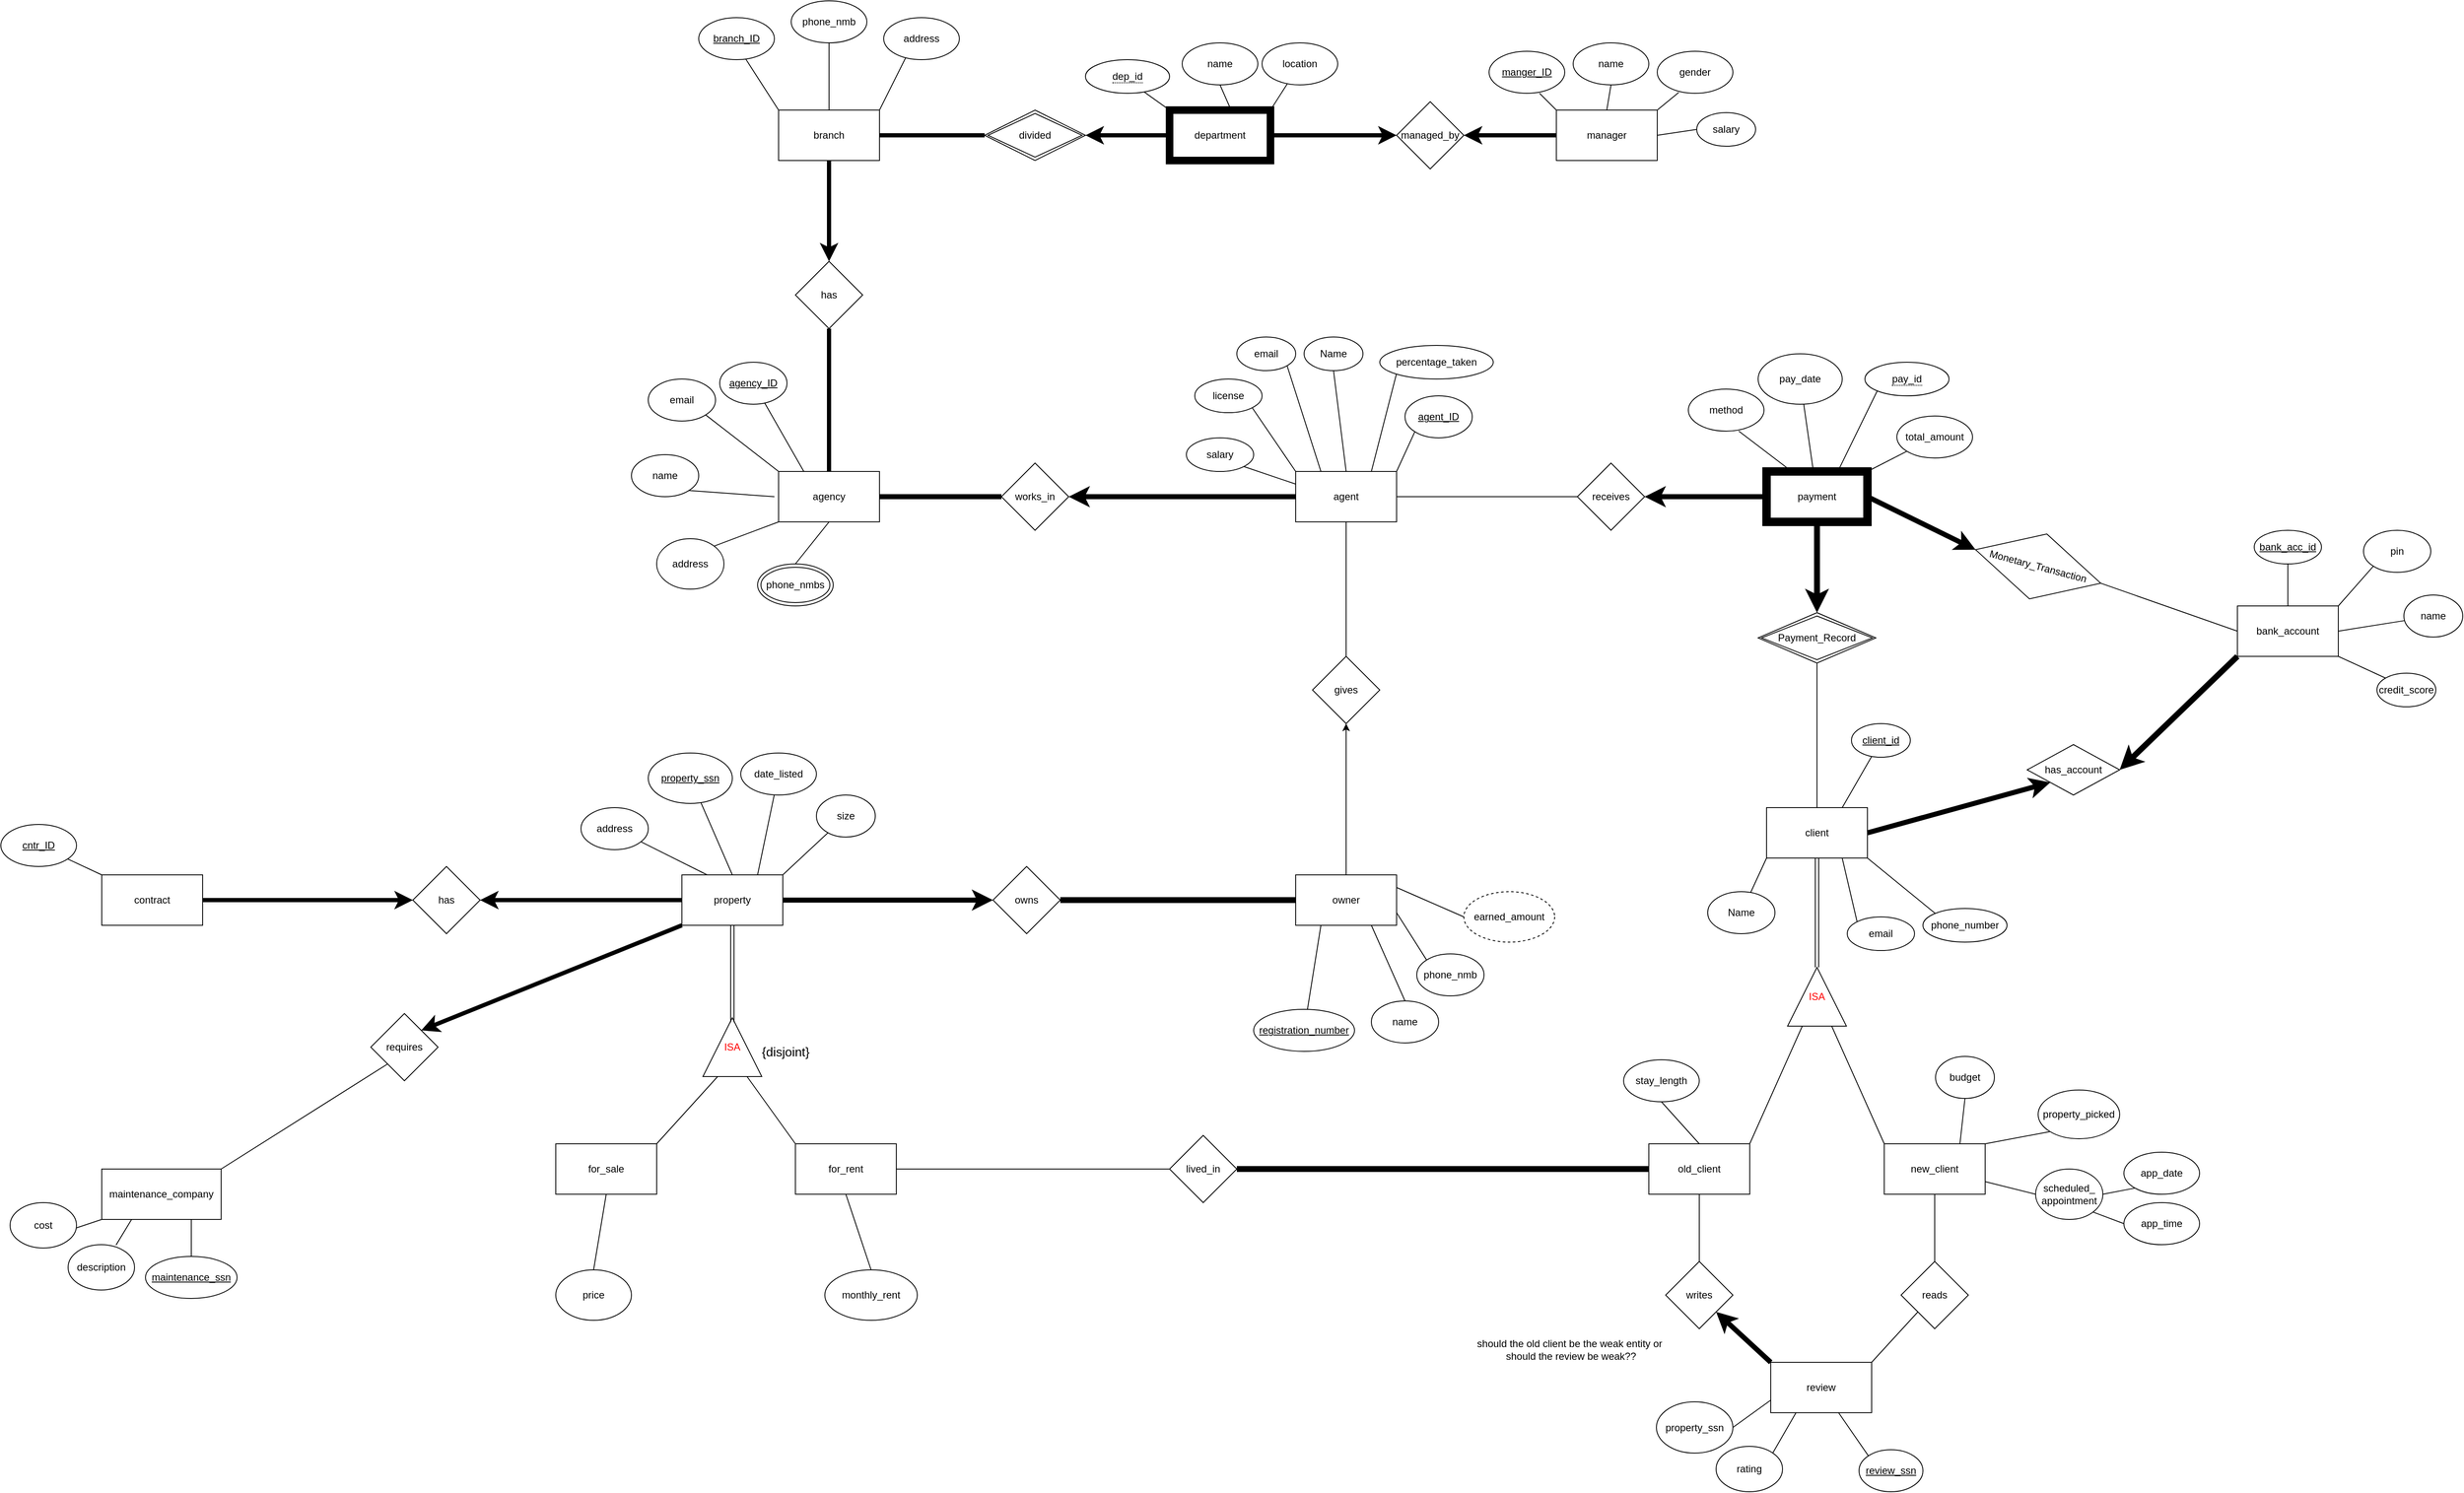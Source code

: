 <mxfile version="21.6.8" type="device">
  <diagram name="Page-1" id="Jd4SDQ5i5Yolw_LNj9nM">
    <mxGraphModel dx="2876" dy="614" grid="0" gridSize="10" guides="1" tooltips="1" connect="1" arrows="1" fold="1" page="0" pageScale="1" pageWidth="1100" pageHeight="1700" math="0" shadow="0">
      <root>
        <mxCell id="0" />
        <mxCell id="1" parent="0" />
        <mxCell id="WzEfYEzArjelbR6HCkgn-1" value="review" style="rounded=0;whiteSpace=wrap;html=1;" parent="1" vertex="1">
          <mxGeometry x="545" y="1880" width="120" height="60" as="geometry" />
        </mxCell>
        <mxCell id="WzEfYEzArjelbR6HCkgn-2" value="rating" style="ellipse;whiteSpace=wrap;html=1;" parent="1" vertex="1">
          <mxGeometry x="480" y="1980" width="79" height="54" as="geometry" />
        </mxCell>
        <mxCell id="WzEfYEzArjelbR6HCkgn-3" value="&lt;u&gt;review_ssn&lt;/u&gt;" style="ellipse;whiteSpace=wrap;html=1;" parent="1" vertex="1">
          <mxGeometry x="650" y="1984" width="76" height="50" as="geometry" />
        </mxCell>
        <mxCell id="WzEfYEzArjelbR6HCkgn-6" value="" style="endArrow=none;html=1;rounded=0;entryX=0;entryY=0;entryDx=0;entryDy=0;" parent="1" source="WzEfYEzArjelbR6HCkgn-1" target="WzEfYEzArjelbR6HCkgn-3" edge="1">
          <mxGeometry width="50" height="50" relative="1" as="geometry">
            <mxPoint x="665" y="1960" as="sourcePoint" />
            <mxPoint x="735.711" y="1910" as="targetPoint" />
          </mxGeometry>
        </mxCell>
        <mxCell id="WzEfYEzArjelbR6HCkgn-7" value="" style="endArrow=none;html=1;rounded=0;entryX=1;entryY=0;entryDx=0;entryDy=0;exitX=0.25;exitY=1;exitDx=0;exitDy=0;" parent="1" source="WzEfYEzArjelbR6HCkgn-1" target="WzEfYEzArjelbR6HCkgn-2" edge="1">
          <mxGeometry width="50" height="50" relative="1" as="geometry">
            <mxPoint x="595" y="1960" as="sourcePoint" />
            <mxPoint x="675" y="1790" as="targetPoint" />
          </mxGeometry>
        </mxCell>
        <mxCell id="WzEfYEzArjelbR6HCkgn-8" value="client" style="rounded=0;whiteSpace=wrap;html=1;" parent="1" vertex="1">
          <mxGeometry x="540" y="1220" width="120" height="60" as="geometry" />
        </mxCell>
        <mxCell id="WzEfYEzArjelbR6HCkgn-10" value="Name" style="ellipse;whiteSpace=wrap;html=1;" parent="1" vertex="1">
          <mxGeometry x="470" y="1320" width="80" height="50" as="geometry" />
        </mxCell>
        <mxCell id="WzEfYEzArjelbR6HCkgn-11" value="&lt;u&gt;client_id&lt;/u&gt;" style="ellipse;whiteSpace=wrap;html=1;" parent="1" vertex="1">
          <mxGeometry x="641" y="1120" width="70" height="40" as="geometry" />
        </mxCell>
        <mxCell id="WzEfYEzArjelbR6HCkgn-12" value="email" style="ellipse;whiteSpace=wrap;html=1;" parent="1" vertex="1">
          <mxGeometry x="636" y="1350" width="80" height="40" as="geometry" />
        </mxCell>
        <mxCell id="WzEfYEzArjelbR6HCkgn-13" value="phone_number" style="ellipse;whiteSpace=wrap;html=1;" parent="1" vertex="1">
          <mxGeometry x="726" y="1340" width="100" height="40" as="geometry" />
        </mxCell>
        <mxCell id="WzEfYEzArjelbR6HCkgn-14" value="" style="endArrow=none;html=1;rounded=0;entryX=0.75;entryY=0;entryDx=0;entryDy=0;" parent="1" source="WzEfYEzArjelbR6HCkgn-11" target="WzEfYEzArjelbR6HCkgn-8" edge="1">
          <mxGeometry width="50" height="50" relative="1" as="geometry">
            <mxPoint x="485" y="1309.289" as="sourcePoint" />
            <mxPoint x="485" y="1259.289" as="targetPoint" />
          </mxGeometry>
        </mxCell>
        <mxCell id="WzEfYEzArjelbR6HCkgn-16" value="" style="endArrow=none;html=1;rounded=0;entryX=0;entryY=1;entryDx=0;entryDy=0;" parent="1" source="WzEfYEzArjelbR6HCkgn-10" target="WzEfYEzArjelbR6HCkgn-8" edge="1">
          <mxGeometry width="50" height="50" relative="1" as="geometry">
            <mxPoint x="670" y="1319.289" as="sourcePoint" />
            <mxPoint x="670" y="1269.289" as="targetPoint" />
          </mxGeometry>
        </mxCell>
        <mxCell id="WzEfYEzArjelbR6HCkgn-18" value="" style="endArrow=none;html=1;rounded=0;entryX=0;entryY=0;entryDx=0;entryDy=0;exitX=0.75;exitY=1;exitDx=0;exitDy=0;" parent="1" source="WzEfYEzArjelbR6HCkgn-8" target="WzEfYEzArjelbR6HCkgn-12" edge="1">
          <mxGeometry width="50" height="50" relative="1" as="geometry">
            <mxPoint x="549.72" y="1270" as="sourcePoint" />
            <mxPoint x="388.004" y="1325.858" as="targetPoint" />
          </mxGeometry>
        </mxCell>
        <mxCell id="WzEfYEzArjelbR6HCkgn-19" value="reads" style="rhombus;whiteSpace=wrap;html=1;" parent="1" vertex="1">
          <mxGeometry x="700" y="1760" width="80" height="80" as="geometry" />
        </mxCell>
        <mxCell id="WzEfYEzArjelbR6HCkgn-20" value="" style="endArrow=none;html=1;rounded=0;exitX=0.5;exitY=1;exitDx=0;exitDy=0;entryX=0.5;entryY=0;entryDx=0;entryDy=0;" parent="1" source="uMk0zpLiCvmzPtytg0uk-31" target="WzEfYEzArjelbR6HCkgn-19" edge="1">
          <mxGeometry width="50" height="50" relative="1" as="geometry">
            <mxPoint x="790" y="1400" as="sourcePoint" />
            <mxPoint x="840" y="1350" as="targetPoint" />
          </mxGeometry>
        </mxCell>
        <mxCell id="WzEfYEzArjelbR6HCkgn-21" value="" style="endArrow=none;html=1;rounded=0;exitX=0;exitY=1;exitDx=0;exitDy=0;entryX=1;entryY=0;entryDx=0;entryDy=0;" parent="1" source="WzEfYEzArjelbR6HCkgn-19" target="WzEfYEzArjelbR6HCkgn-1" edge="1">
          <mxGeometry width="50" height="50" relative="1" as="geometry">
            <mxPoint x="960" y="1460" as="sourcePoint" />
            <mxPoint x="1010" y="1410" as="targetPoint" />
          </mxGeometry>
        </mxCell>
        <mxCell id="5H4HS5LD0lbwBLmFCaiy-6" style="edgeStyle=orthogonalEdgeStyle;rounded=0;orthogonalLoop=1;jettySize=auto;html=1;entryX=0.5;entryY=0;entryDx=0;entryDy=0;strokeWidth=7;" parent="1" source="WzEfYEzArjelbR6HCkgn-23" target="5H4HS5LD0lbwBLmFCaiy-3" edge="1">
          <mxGeometry relative="1" as="geometry" />
        </mxCell>
        <mxCell id="WzEfYEzArjelbR6HCkgn-23" value="payment" style="rounded=0;whiteSpace=wrap;html=1;strokeWidth=10;" parent="1" vertex="1">
          <mxGeometry x="540" y="820" width="120" height="60" as="geometry" />
        </mxCell>
        <mxCell id="WzEfYEzArjelbR6HCkgn-25" value="total_amount" style="ellipse;whiteSpace=wrap;html=1;" parent="1" vertex="1">
          <mxGeometry x="695" y="754" width="90" height="50" as="geometry" />
        </mxCell>
        <mxCell id="WzEfYEzArjelbR6HCkgn-26" value="pay_date" style="ellipse;whiteSpace=wrap;html=1;" parent="1" vertex="1">
          <mxGeometry x="530" y="680" width="100" height="60" as="geometry" />
        </mxCell>
        <mxCell id="WzEfYEzArjelbR6HCkgn-27" value="method" style="ellipse;whiteSpace=wrap;html=1;" parent="1" vertex="1">
          <mxGeometry x="447" y="722" width="90" height="50" as="geometry" />
        </mxCell>
        <mxCell id="WzEfYEzArjelbR6HCkgn-28" value="" style="endArrow=none;html=1;rounded=0;entryX=0.667;entryY=1;entryDx=0;entryDy=0;entryPerimeter=0;exitX=0.25;exitY=0;exitDx=0;exitDy=0;" parent="1" source="WzEfYEzArjelbR6HCkgn-23" target="WzEfYEzArjelbR6HCkgn-27" edge="1">
          <mxGeometry width="50" height="50" relative="1" as="geometry">
            <mxPoint x="520" y="840" as="sourcePoint" />
            <mxPoint x="570" y="790" as="targetPoint" />
          </mxGeometry>
        </mxCell>
        <mxCell id="WzEfYEzArjelbR6HCkgn-29" value="" style="endArrow=none;html=1;rounded=0;" parent="1" source="WzEfYEzArjelbR6HCkgn-26" target="WzEfYEzArjelbR6HCkgn-23" edge="1">
          <mxGeometry width="50" height="50" relative="1" as="geometry">
            <mxPoint x="650" y="790" as="sourcePoint" />
            <mxPoint x="650" y="810.711" as="targetPoint" />
          </mxGeometry>
        </mxCell>
        <mxCell id="WzEfYEzArjelbR6HCkgn-30" value="" style="endArrow=none;html=1;rounded=0;exitX=0.703;exitY=0.014;exitDx=0;exitDy=0;entryX=0;entryY=1;entryDx=0;entryDy=0;exitPerimeter=0;" parent="1" source="WzEfYEzArjelbR6HCkgn-23" target="5H4HS5LD0lbwBLmFCaiy-7" edge="1">
          <mxGeometry width="50" height="50" relative="1" as="geometry">
            <mxPoint x="730" y="830" as="sourcePoint" />
            <mxPoint x="740" y="785" as="targetPoint" />
          </mxGeometry>
        </mxCell>
        <mxCell id="WzEfYEzArjelbR6HCkgn-31" value="" style="endArrow=none;html=1;rounded=0;entryX=1;entryY=0;entryDx=0;entryDy=0;" parent="1" source="WzEfYEzArjelbR6HCkgn-25" target="WzEfYEzArjelbR6HCkgn-23" edge="1">
          <mxGeometry width="50" height="50" relative="1" as="geometry">
            <mxPoint x="649.289" y="915" as="sourcePoint" />
            <mxPoint x="649.289" y="865" as="targetPoint" />
          </mxGeometry>
        </mxCell>
        <mxCell id="WzEfYEzArjelbR6HCkgn-33" value="" style="endArrow=none;html=1;rounded=0;entryX=0.5;entryY=1;entryDx=0;entryDy=0;" parent="1" source="WzEfYEzArjelbR6HCkgn-8" target="5H4HS5LD0lbwBLmFCaiy-3" edge="1">
          <mxGeometry width="50" height="50" relative="1" as="geometry">
            <mxPoint x="560" y="1190" as="sourcePoint" />
            <mxPoint x="600" y="1050" as="targetPoint" />
          </mxGeometry>
        </mxCell>
        <mxCell id="WzEfYEzArjelbR6HCkgn-35" value="agent" style="rounded=0;whiteSpace=wrap;html=1;" parent="1" vertex="1">
          <mxGeometry x="-20" y="820" width="120" height="60" as="geometry" />
        </mxCell>
        <mxCell id="WzEfYEzArjelbR6HCkgn-38" value="receives" style="rhombus;whiteSpace=wrap;html=1;" parent="1" vertex="1">
          <mxGeometry x="315" y="810" width="80" height="80" as="geometry" />
        </mxCell>
        <mxCell id="WzEfYEzArjelbR6HCkgn-39" value="" style="endArrow=none;html=1;rounded=0;exitX=1;exitY=0.5;exitDx=0;exitDy=0;entryX=0;entryY=0.5;entryDx=0;entryDy=0;" parent="1" source="WzEfYEzArjelbR6HCkgn-35" target="WzEfYEzArjelbR6HCkgn-38" edge="1">
          <mxGeometry width="50" height="50" relative="1" as="geometry">
            <mxPoint x="170" y="860" as="sourcePoint" />
            <mxPoint x="220" y="810" as="targetPoint" />
          </mxGeometry>
        </mxCell>
        <mxCell id="WzEfYEzArjelbR6HCkgn-40" value="" style="endArrow=classic;html=1;rounded=0;exitX=0;exitY=0.5;exitDx=0;exitDy=0;entryX=1;entryY=0.5;entryDx=0;entryDy=0;strokeWidth=6;" parent="1" source="WzEfYEzArjelbR6HCkgn-23" target="WzEfYEzArjelbR6HCkgn-38" edge="1">
          <mxGeometry width="50" height="50" relative="1" as="geometry">
            <mxPoint x="510" y="850" as="sourcePoint" />
            <mxPoint x="560" y="800" as="targetPoint" />
          </mxGeometry>
        </mxCell>
        <mxCell id="WzEfYEzArjelbR6HCkgn-41" value="&lt;u&gt;agent_ID&lt;/u&gt;" style="ellipse;whiteSpace=wrap;html=1;" parent="1" vertex="1">
          <mxGeometry x="110" y="730" width="80" height="50" as="geometry" />
        </mxCell>
        <mxCell id="WzEfYEzArjelbR6HCkgn-42" value="" style="endArrow=none;html=1;rounded=0;exitX=1;exitY=0;exitDx=0;exitDy=0;entryX=0;entryY=1;entryDx=0;entryDy=0;" parent="1" source="WzEfYEzArjelbR6HCkgn-35" target="WzEfYEzArjelbR6HCkgn-41" edge="1">
          <mxGeometry width="50" height="50" relative="1" as="geometry">
            <mxPoint x="180" y="820" as="sourcePoint" />
            <mxPoint x="230" y="770" as="targetPoint" />
          </mxGeometry>
        </mxCell>
        <mxCell id="WzEfYEzArjelbR6HCkgn-43" value="percentage_taken" style="ellipse;whiteSpace=wrap;html=1;" parent="1" vertex="1">
          <mxGeometry x="80" y="670" width="135" height="40" as="geometry" />
        </mxCell>
        <mxCell id="WzEfYEzArjelbR6HCkgn-44" value="Name" style="ellipse;whiteSpace=wrap;html=1;" parent="1" vertex="1">
          <mxGeometry x="-10" y="660" width="70" height="40" as="geometry" />
        </mxCell>
        <mxCell id="WzEfYEzArjelbR6HCkgn-45" value="email" style="ellipse;whiteSpace=wrap;html=1;" parent="1" vertex="1">
          <mxGeometry x="-90" y="660" width="70" height="40" as="geometry" />
        </mxCell>
        <mxCell id="WzEfYEzArjelbR6HCkgn-46" value="license" style="ellipse;whiteSpace=wrap;html=1;" parent="1" vertex="1">
          <mxGeometry x="-140" y="710" width="80" height="40" as="geometry" />
        </mxCell>
        <mxCell id="WzEfYEzArjelbR6HCkgn-47" value="salary" style="ellipse;whiteSpace=wrap;html=1;" parent="1" vertex="1">
          <mxGeometry x="-150" y="780" width="80" height="40" as="geometry" />
        </mxCell>
        <mxCell id="WzEfYEzArjelbR6HCkgn-48" value="" style="endArrow=none;html=1;rounded=0;entryX=0;entryY=1;entryDx=0;entryDy=0;exitX=0.75;exitY=0;exitDx=0;exitDy=0;" parent="1" source="WzEfYEzArjelbR6HCkgn-35" target="WzEfYEzArjelbR6HCkgn-43" edge="1">
          <mxGeometry width="50" height="50" relative="1" as="geometry">
            <mxPoint x="10" y="770" as="sourcePoint" />
            <mxPoint x="60" y="720" as="targetPoint" />
          </mxGeometry>
        </mxCell>
        <mxCell id="WzEfYEzArjelbR6HCkgn-49" value="" style="endArrow=none;html=1;rounded=0;exitX=0.5;exitY=0;exitDx=0;exitDy=0;entryX=0.5;entryY=1;entryDx=0;entryDy=0;" parent="1" source="WzEfYEzArjelbR6HCkgn-35" target="WzEfYEzArjelbR6HCkgn-44" edge="1">
          <mxGeometry width="50" height="50" relative="1" as="geometry">
            <mxPoint x="-20" y="790" as="sourcePoint" />
            <mxPoint x="30" y="740" as="targetPoint" />
          </mxGeometry>
        </mxCell>
        <mxCell id="WzEfYEzArjelbR6HCkgn-50" value="" style="endArrow=none;html=1;rounded=0;exitX=1;exitY=1;exitDx=0;exitDy=0;entryX=0.25;entryY=0;entryDx=0;entryDy=0;" parent="1" source="WzEfYEzArjelbR6HCkgn-45" target="WzEfYEzArjelbR6HCkgn-35" edge="1">
          <mxGeometry width="50" height="50" relative="1" as="geometry">
            <mxPoint x="-50" y="790" as="sourcePoint" />
            <mxPoint y="740" as="targetPoint" />
          </mxGeometry>
        </mxCell>
        <mxCell id="WzEfYEzArjelbR6HCkgn-51" value="" style="endArrow=none;html=1;rounded=0;entryX=0;entryY=0;entryDx=0;entryDy=0;exitX=1;exitY=1;exitDx=0;exitDy=0;" parent="1" source="WzEfYEzArjelbR6HCkgn-46" target="WzEfYEzArjelbR6HCkgn-35" edge="1">
          <mxGeometry width="50" height="50" relative="1" as="geometry">
            <mxPoint x="-230" y="790" as="sourcePoint" />
            <mxPoint x="-180" y="740" as="targetPoint" />
          </mxGeometry>
        </mxCell>
        <mxCell id="WzEfYEzArjelbR6HCkgn-52" value="" style="endArrow=none;html=1;rounded=0;entryX=0;entryY=0.25;entryDx=0;entryDy=0;exitX=1;exitY=1;exitDx=0;exitDy=0;" parent="1" source="WzEfYEzArjelbR6HCkgn-47" target="WzEfYEzArjelbR6HCkgn-35" edge="1">
          <mxGeometry width="50" height="50" relative="1" as="geometry">
            <mxPoint x="-100" y="950" as="sourcePoint" />
            <mxPoint x="-50" y="900" as="targetPoint" />
          </mxGeometry>
        </mxCell>
        <mxCell id="WzEfYEzArjelbR6HCkgn-53" value="agency" style="rounded=0;whiteSpace=wrap;html=1;" parent="1" vertex="1">
          <mxGeometry x="-635" y="820" width="120" height="60" as="geometry" />
        </mxCell>
        <mxCell id="WzEfYEzArjelbR6HCkgn-54" value="email" style="ellipse;whiteSpace=wrap;html=1;" parent="1" vertex="1">
          <mxGeometry x="-790" y="710" width="80" height="50" as="geometry" />
        </mxCell>
        <mxCell id="WzEfYEzArjelbR6HCkgn-55" value="name" style="ellipse;whiteSpace=wrap;html=1;" parent="1" vertex="1">
          <mxGeometry x="-810" y="800" width="80" height="50" as="geometry" />
        </mxCell>
        <mxCell id="WzEfYEzArjelbR6HCkgn-56" value="address" style="ellipse;whiteSpace=wrap;html=1;" parent="1" vertex="1">
          <mxGeometry x="-780" y="900" width="80" height="60" as="geometry" />
        </mxCell>
        <mxCell id="WzEfYEzArjelbR6HCkgn-57" value="&lt;u&gt;agency_ID&lt;/u&gt;" style="ellipse;whiteSpace=wrap;html=1;" parent="1" vertex="1">
          <mxGeometry x="-705" y="690" width="80" height="50" as="geometry" />
        </mxCell>
        <mxCell id="WzEfYEzArjelbR6HCkgn-61" value="phone_nmbs" style="ellipse;shape=doubleEllipse;whiteSpace=wrap;html=1;" parent="1" vertex="1">
          <mxGeometry x="-660" y="930" width="90" height="50" as="geometry" />
        </mxCell>
        <mxCell id="WzEfYEzArjelbR6HCkgn-62" value="" style="endArrow=none;html=1;rounded=0;entryX=0.25;entryY=0;entryDx=0;entryDy=0;" parent="1" source="WzEfYEzArjelbR6HCkgn-57" target="WzEfYEzArjelbR6HCkgn-53" edge="1">
          <mxGeometry width="50" height="50" relative="1" as="geometry">
            <mxPoint x="-610" y="810" as="sourcePoint" />
            <mxPoint x="-610" y="830.711" as="targetPoint" />
          </mxGeometry>
        </mxCell>
        <mxCell id="WzEfYEzArjelbR6HCkgn-63" value="" style="endArrow=none;html=1;rounded=0;exitX=1;exitY=1;exitDx=0;exitDy=0;entryX=0;entryY=0;entryDx=0;entryDy=0;" parent="1" source="WzEfYEzArjelbR6HCkgn-54" target="WzEfYEzArjelbR6HCkgn-53" edge="1">
          <mxGeometry width="50" height="50" relative="1" as="geometry">
            <mxPoint x="-710" y="800" as="sourcePoint" />
            <mxPoint x="-660" y="750" as="targetPoint" />
          </mxGeometry>
        </mxCell>
        <mxCell id="WzEfYEzArjelbR6HCkgn-64" value="" style="endArrow=none;html=1;rounded=0;exitX=1;exitY=1;exitDx=0;exitDy=0;" parent="1" source="WzEfYEzArjelbR6HCkgn-55" edge="1">
          <mxGeometry width="50" height="50" relative="1" as="geometry">
            <mxPoint x="-700" y="870" as="sourcePoint" />
            <mxPoint x="-640" y="850" as="targetPoint" />
          </mxGeometry>
        </mxCell>
        <mxCell id="WzEfYEzArjelbR6HCkgn-65" value="" style="endArrow=none;html=1;rounded=0;exitX=1;exitY=0;exitDx=0;exitDy=0;entryX=0;entryY=1;entryDx=0;entryDy=0;" parent="1" source="WzEfYEzArjelbR6HCkgn-56" target="WzEfYEzArjelbR6HCkgn-53" edge="1">
          <mxGeometry width="50" height="50" relative="1" as="geometry">
            <mxPoint x="-700" y="920" as="sourcePoint" />
            <mxPoint x="-650" y="870" as="targetPoint" />
          </mxGeometry>
        </mxCell>
        <mxCell id="WzEfYEzArjelbR6HCkgn-66" value="" style="endArrow=none;html=1;rounded=0;exitX=0.5;exitY=0;exitDx=0;exitDy=0;entryX=0.5;entryY=1;entryDx=0;entryDy=0;" parent="1" source="WzEfYEzArjelbR6HCkgn-61" target="WzEfYEzArjelbR6HCkgn-53" edge="1">
          <mxGeometry width="50" height="50" relative="1" as="geometry">
            <mxPoint x="-540" y="970" as="sourcePoint" />
            <mxPoint x="-490" y="920" as="targetPoint" />
          </mxGeometry>
        </mxCell>
        <mxCell id="WzEfYEzArjelbR6HCkgn-67" value="works_in" style="rhombus;whiteSpace=wrap;html=1;" parent="1" vertex="1">
          <mxGeometry x="-370" y="810" width="80" height="80" as="geometry" />
        </mxCell>
        <mxCell id="WzEfYEzArjelbR6HCkgn-68" value="" style="endArrow=none;html=1;rounded=0;strokeWidth=6;exitX=1;exitY=0.5;exitDx=0;exitDy=0;entryX=0;entryY=0.5;entryDx=0;entryDy=0;" parent="1" source="WzEfYEzArjelbR6HCkgn-53" target="WzEfYEzArjelbR6HCkgn-67" edge="1">
          <mxGeometry width="50" height="50" relative="1" as="geometry">
            <mxPoint x="-400" y="1010" as="sourcePoint" />
            <mxPoint x="-350" y="960" as="targetPoint" />
          </mxGeometry>
        </mxCell>
        <mxCell id="WzEfYEzArjelbR6HCkgn-69" value="" style="endArrow=classic;html=1;rounded=0;exitX=0;exitY=0.5;exitDx=0;exitDy=0;entryX=1;entryY=0.5;entryDx=0;entryDy=0;strokeWidth=6;" parent="1" source="WzEfYEzArjelbR6HCkgn-35" target="WzEfYEzArjelbR6HCkgn-67" edge="1">
          <mxGeometry width="50" height="50" relative="1" as="geometry">
            <mxPoint x="-190" y="940" as="sourcePoint" />
            <mxPoint x="-140" y="890" as="targetPoint" />
          </mxGeometry>
        </mxCell>
        <mxCell id="WzEfYEzArjelbR6HCkgn-80" style="edgeStyle=orthogonalEdgeStyle;rounded=0;orthogonalLoop=1;jettySize=auto;html=1;entryX=0.5;entryY=1;entryDx=0;entryDy=0;" parent="1" source="WzEfYEzArjelbR6HCkgn-70" target="WzEfYEzArjelbR6HCkgn-77" edge="1">
          <mxGeometry relative="1" as="geometry" />
        </mxCell>
        <mxCell id="WzEfYEzArjelbR6HCkgn-70" value="owner" style="rounded=0;whiteSpace=wrap;html=1;" parent="1" vertex="1">
          <mxGeometry x="-20" y="1300" width="120" height="60" as="geometry" />
        </mxCell>
        <mxCell id="WzEfYEzArjelbR6HCkgn-71" value="name" style="ellipse;whiteSpace=wrap;html=1;" parent="1" vertex="1">
          <mxGeometry x="70" y="1450" width="80" height="50" as="geometry" />
        </mxCell>
        <mxCell id="WzEfYEzArjelbR6HCkgn-72" value="&lt;u&gt;registration_number&lt;/u&gt;" style="ellipse;whiteSpace=wrap;html=1;align=center;" parent="1" vertex="1">
          <mxGeometry x="-70" y="1460" width="120" height="50" as="geometry" />
        </mxCell>
        <mxCell id="WzEfYEzArjelbR6HCkgn-73" value="phone_nmb" style="ellipse;whiteSpace=wrap;html=1;" parent="1" vertex="1">
          <mxGeometry x="124" y="1394" width="80" height="50" as="geometry" />
        </mxCell>
        <mxCell id="WzEfYEzArjelbR6HCkgn-74" value="" style="endArrow=none;html=1;rounded=0;entryX=0.25;entryY=1;entryDx=0;entryDy=0;" parent="1" source="WzEfYEzArjelbR6HCkgn-72" target="WzEfYEzArjelbR6HCkgn-70" edge="1">
          <mxGeometry width="50" height="50" relative="1" as="geometry">
            <mxPoint x="-10" y="1439.289" as="sourcePoint" />
            <mxPoint x="-10" y="1389.289" as="targetPoint" />
          </mxGeometry>
        </mxCell>
        <mxCell id="WzEfYEzArjelbR6HCkgn-75" value="" style="endArrow=none;html=1;rounded=0;entryX=0.75;entryY=1;entryDx=0;entryDy=0;exitX=0.5;exitY=0;exitDx=0;exitDy=0;" parent="1" source="WzEfYEzArjelbR6HCkgn-71" target="WzEfYEzArjelbR6HCkgn-70" edge="1">
          <mxGeometry width="50" height="50" relative="1" as="geometry">
            <mxPoint x="20" y="1470" as="sourcePoint" />
            <mxPoint x="70" y="1420" as="targetPoint" />
          </mxGeometry>
        </mxCell>
        <mxCell id="WzEfYEzArjelbR6HCkgn-76" value="" style="endArrow=none;html=1;rounded=0;exitX=1;exitY=0.75;exitDx=0;exitDy=0;entryX=0;entryY=0;entryDx=0;entryDy=0;" parent="1" source="WzEfYEzArjelbR6HCkgn-70" target="WzEfYEzArjelbR6HCkgn-73" edge="1">
          <mxGeometry width="50" height="50" relative="1" as="geometry">
            <mxPoint x="160" y="1350" as="sourcePoint" />
            <mxPoint x="210" y="1300" as="targetPoint" />
          </mxGeometry>
        </mxCell>
        <mxCell id="WzEfYEzArjelbR6HCkgn-77" value="gives" style="rhombus;whiteSpace=wrap;html=1;" parent="1" vertex="1">
          <mxGeometry y="1040" width="80" height="80" as="geometry" />
        </mxCell>
        <mxCell id="WzEfYEzArjelbR6HCkgn-82" value="earned_amount" style="ellipse;whiteSpace=wrap;html=1;dashed=1;" parent="1" vertex="1">
          <mxGeometry x="180" y="1320" width="108" height="60" as="geometry" />
        </mxCell>
        <mxCell id="WzEfYEzArjelbR6HCkgn-86" value="property" style="rounded=0;whiteSpace=wrap;html=1;" parent="1" vertex="1">
          <mxGeometry x="-750" y="1300" width="120" height="60" as="geometry" />
        </mxCell>
        <mxCell id="WzEfYEzArjelbR6HCkgn-88" value="&lt;font color=&quot;#ff0000&quot;&gt;ISA&lt;/font&gt;" style="triangle;whiteSpace=wrap;html=1;direction=north;" parent="1" vertex="1">
          <mxGeometry x="-725" y="1470" width="70" height="70" as="geometry" />
        </mxCell>
        <mxCell id="WzEfYEzArjelbR6HCkgn-91" value="" style="shape=link;html=1;rounded=0;exitX=0.5;exitY=1;exitDx=0;exitDy=0;entryX=0.923;entryY=0.5;entryDx=0;entryDy=0;entryPerimeter=0;" parent="1" source="WzEfYEzArjelbR6HCkgn-86" target="WzEfYEzArjelbR6HCkgn-88" edge="1">
          <mxGeometry width="100" relative="1" as="geometry">
            <mxPoint x="-730" y="1410" as="sourcePoint" />
            <mxPoint x="-697" y="1451" as="targetPoint" />
          </mxGeometry>
        </mxCell>
        <mxCell id="WzEfYEzArjelbR6HCkgn-92" value="for_rent" style="rounded=0;whiteSpace=wrap;html=1;direction=east;" parent="1" vertex="1">
          <mxGeometry x="-615" y="1620" width="120" height="60" as="geometry" />
        </mxCell>
        <mxCell id="WzEfYEzArjelbR6HCkgn-93" value="for_sale" style="rounded=0;whiteSpace=wrap;html=1;" parent="1" vertex="1">
          <mxGeometry x="-900" y="1620" width="120" height="60" as="geometry" />
        </mxCell>
        <mxCell id="WzEfYEzArjelbR6HCkgn-96" value="monthly_rent" style="ellipse;whiteSpace=wrap;html=1;direction=east;" parent="1" vertex="1">
          <mxGeometry x="-580" y="1770" width="110" height="60" as="geometry" />
        </mxCell>
        <mxCell id="WzEfYEzArjelbR6HCkgn-97" value="price" style="ellipse;whiteSpace=wrap;html=1;" parent="1" vertex="1">
          <mxGeometry x="-900" y="1770" width="90" height="60" as="geometry" />
        </mxCell>
        <mxCell id="WzEfYEzArjelbR6HCkgn-98" value="" style="endArrow=none;html=1;rounded=0;entryX=0.5;entryY=1;entryDx=0;entryDy=0;exitX=0.5;exitY=0;exitDx=0;exitDy=0;" parent="1" source="WzEfYEzArjelbR6HCkgn-96" target="WzEfYEzArjelbR6HCkgn-92" edge="1">
          <mxGeometry width="50" height="50" relative="1" as="geometry">
            <mxPoint x="-566" y="1730" as="sourcePoint" />
            <mxPoint x="-516" y="1680" as="targetPoint" />
          </mxGeometry>
        </mxCell>
        <mxCell id="WzEfYEzArjelbR6HCkgn-99" value="" style="endArrow=none;html=1;rounded=0;entryX=0.5;entryY=1;entryDx=0;entryDy=0;exitX=0.5;exitY=0;exitDx=0;exitDy=0;" parent="1" source="WzEfYEzArjelbR6HCkgn-97" target="WzEfYEzArjelbR6HCkgn-93" edge="1">
          <mxGeometry width="50" height="50" relative="1" as="geometry">
            <mxPoint x="-923.75" y="1770" as="sourcePoint" />
            <mxPoint x="-873.75" y="1720" as="targetPoint" />
          </mxGeometry>
        </mxCell>
        <mxCell id="WzEfYEzArjelbR6HCkgn-100" value="owns" style="rhombus;whiteSpace=wrap;html=1;" parent="1" vertex="1">
          <mxGeometry x="-380" y="1290" width="80" height="80" as="geometry" />
        </mxCell>
        <mxCell id="WzEfYEzArjelbR6HCkgn-101" value="" style="endArrow=classic;html=1;rounded=0;exitX=1;exitY=0.5;exitDx=0;exitDy=0;entryX=0;entryY=0.5;entryDx=0;entryDy=0;strokeWidth=6;" parent="1" source="WzEfYEzArjelbR6HCkgn-86" target="WzEfYEzArjelbR6HCkgn-100" edge="1">
          <mxGeometry width="50" height="50" relative="1" as="geometry">
            <mxPoint x="-590" y="1350" as="sourcePoint" />
            <mxPoint x="-390" y="1340" as="targetPoint" />
          </mxGeometry>
        </mxCell>
        <mxCell id="WzEfYEzArjelbR6HCkgn-102" value="" style="endArrow=none;html=1;rounded=0;exitX=1;exitY=0.5;exitDx=0;exitDy=0;entryX=0;entryY=0.5;entryDx=0;entryDy=0;strokeWidth=7;" parent="1" source="WzEfYEzArjelbR6HCkgn-100" target="WzEfYEzArjelbR6HCkgn-70" edge="1">
          <mxGeometry width="50" height="50" relative="1" as="geometry">
            <mxPoint x="-200" y="1360" as="sourcePoint" />
            <mxPoint x="-150" y="1310" as="targetPoint" />
          </mxGeometry>
        </mxCell>
        <mxCell id="WzEfYEzArjelbR6HCkgn-103" value="contract" style="rounded=0;whiteSpace=wrap;html=1;" parent="1" vertex="1">
          <mxGeometry x="-1440" y="1300" width="120" height="60" as="geometry" />
        </mxCell>
        <mxCell id="WzEfYEzArjelbR6HCkgn-104" value="&lt;u&gt;cntr_ID&lt;/u&gt;" style="ellipse;whiteSpace=wrap;html=1;" parent="1" vertex="1">
          <mxGeometry x="-1560" y="1240" width="90" height="50" as="geometry" />
        </mxCell>
        <mxCell id="WzEfYEzArjelbR6HCkgn-110" value="" style="endArrow=none;html=1;rounded=0;entryX=0;entryY=0;entryDx=0;entryDy=0;" parent="1" source="WzEfYEzArjelbR6HCkgn-104" target="WzEfYEzArjelbR6HCkgn-103" edge="1">
          <mxGeometry width="50" height="50" relative="1" as="geometry">
            <mxPoint x="-1495" y="1300" as="sourcePoint" />
            <mxPoint x="-1495" y="1320.711" as="targetPoint" />
          </mxGeometry>
        </mxCell>
        <mxCell id="WzEfYEzArjelbR6HCkgn-116" style="edgeStyle=orthogonalEdgeStyle;rounded=0;orthogonalLoop=1;jettySize=auto;html=1;strokeWidth=5;" parent="1" source="WzEfYEzArjelbR6HCkgn-86" target="WzEfYEzArjelbR6HCkgn-113" edge="1">
          <mxGeometry relative="1" as="geometry" />
        </mxCell>
        <mxCell id="uMk0zpLiCvmzPtytg0uk-53" style="edgeStyle=orthogonalEdgeStyle;rounded=0;orthogonalLoop=1;jettySize=auto;html=1;exitX=1;exitY=0.5;exitDx=0;exitDy=0;strokeWidth=5;" parent="1" source="WzEfYEzArjelbR6HCkgn-103" target="WzEfYEzArjelbR6HCkgn-113" edge="1">
          <mxGeometry relative="1" as="geometry" />
        </mxCell>
        <mxCell id="WzEfYEzArjelbR6HCkgn-113" value="has" style="rhombus;whiteSpace=wrap;html=1;" parent="1" vertex="1">
          <mxGeometry x="-1070" y="1290" width="80" height="80" as="geometry" />
        </mxCell>
        <mxCell id="WzEfYEzArjelbR6HCkgn-117" value="size" style="ellipse;whiteSpace=wrap;html=1;" parent="1" vertex="1">
          <mxGeometry x="-590" y="1205" width="70" height="50" as="geometry" />
        </mxCell>
        <mxCell id="WzEfYEzArjelbR6HCkgn-118" value="date_listed" style="ellipse;whiteSpace=wrap;html=1;" parent="1" vertex="1">
          <mxGeometry x="-680" y="1155" width="90" height="50" as="geometry" />
        </mxCell>
        <mxCell id="WzEfYEzArjelbR6HCkgn-119" value="&lt;u&gt;property_ssn&lt;/u&gt;" style="ellipse;whiteSpace=wrap;html=1;" parent="1" vertex="1">
          <mxGeometry x="-790" y="1155" width="100" height="60" as="geometry" />
        </mxCell>
        <mxCell id="WzEfYEzArjelbR6HCkgn-120" value="address" style="ellipse;whiteSpace=wrap;html=1;" parent="1" vertex="1">
          <mxGeometry x="-870" y="1220" width="80" height="50" as="geometry" />
        </mxCell>
        <mxCell id="WzEfYEzArjelbR6HCkgn-121" value="" style="endArrow=none;html=1;rounded=0;entryX=0.5;entryY=0;entryDx=0;entryDy=0;" parent="1" source="WzEfYEzArjelbR6HCkgn-119" target="WzEfYEzArjelbR6HCkgn-86" edge="1">
          <mxGeometry width="50" height="50" relative="1" as="geometry">
            <mxPoint x="-740" y="1265" as="sourcePoint" />
            <mxPoint x="-740" y="1285.711" as="targetPoint" />
          </mxGeometry>
        </mxCell>
        <mxCell id="WzEfYEzArjelbR6HCkgn-122" value="" style="endArrow=none;html=1;rounded=0;entryX=0.25;entryY=0;entryDx=0;entryDy=0;" parent="1" source="WzEfYEzArjelbR6HCkgn-120" target="WzEfYEzArjelbR6HCkgn-86" edge="1">
          <mxGeometry width="50" height="50" relative="1" as="geometry">
            <mxPoint x="-790" y="1295" as="sourcePoint" />
            <mxPoint x="-719.289" y="1245" as="targetPoint" />
          </mxGeometry>
        </mxCell>
        <mxCell id="WzEfYEzArjelbR6HCkgn-123" value="" style="endArrow=none;html=1;rounded=0;entryX=0.75;entryY=0;entryDx=0;entryDy=0;" parent="1" source="WzEfYEzArjelbR6HCkgn-118" target="WzEfYEzArjelbR6HCkgn-86" edge="1">
          <mxGeometry width="50" height="50" relative="1" as="geometry">
            <mxPoint x="-635" y="1255" as="sourcePoint" />
            <mxPoint x="-635" y="1275.711" as="targetPoint" />
          </mxGeometry>
        </mxCell>
        <mxCell id="WzEfYEzArjelbR6HCkgn-124" value="" style="endArrow=none;html=1;rounded=0;entryX=1;entryY=0;entryDx=0;entryDy=0;" parent="1" source="WzEfYEzArjelbR6HCkgn-117" target="WzEfYEzArjelbR6HCkgn-86" edge="1">
          <mxGeometry width="50" height="50" relative="1" as="geometry">
            <mxPoint x="-555" y="1305" as="sourcePoint" />
            <mxPoint x="-555" y="1325.711" as="targetPoint" />
          </mxGeometry>
        </mxCell>
        <mxCell id="uMk0zpLiCvmzPtytg0uk-1" value="old_client" style="rounded=0;whiteSpace=wrap;html=1;strokeWidth=1;" parent="1" vertex="1">
          <mxGeometry x="400" y="1620" width="120" height="60" as="geometry" />
        </mxCell>
        <mxCell id="uMk0zpLiCvmzPtytg0uk-2" value="writes" style="rhombus;whiteSpace=wrap;html=1;" parent="1" vertex="1">
          <mxGeometry x="420" y="1760" width="80" height="80" as="geometry" />
        </mxCell>
        <mxCell id="uMk0zpLiCvmzPtytg0uk-7" value="" style="endArrow=none;html=1;rounded=0;exitX=0.5;exitY=1;exitDx=0;exitDy=0;entryX=0.5;entryY=0;entryDx=0;entryDy=0;" parent="1" source="uMk0zpLiCvmzPtytg0uk-1" target="uMk0zpLiCvmzPtytg0uk-2" edge="1">
          <mxGeometry width="50" height="50" relative="1" as="geometry">
            <mxPoint x="330" y="1800" as="sourcePoint" />
            <mxPoint x="380" y="1750" as="targetPoint" />
          </mxGeometry>
        </mxCell>
        <mxCell id="uMk0zpLiCvmzPtytg0uk-8" value="lived_in" style="rhombus;whiteSpace=wrap;html=1;" parent="1" vertex="1">
          <mxGeometry x="-170" y="1610" width="80" height="80" as="geometry" />
        </mxCell>
        <mxCell id="uMk0zpLiCvmzPtytg0uk-10" value="" style="endArrow=none;html=1;rounded=0;exitX=1;exitY=0.5;exitDx=0;exitDy=0;entryX=0;entryY=0.5;entryDx=0;entryDy=0;" parent="1" source="WzEfYEzArjelbR6HCkgn-92" target="uMk0zpLiCvmzPtytg0uk-8" edge="1">
          <mxGeometry width="50" height="50" relative="1" as="geometry">
            <mxPoint x="-490" y="1500" as="sourcePoint" />
            <mxPoint x="-440" y="1450" as="targetPoint" />
          </mxGeometry>
        </mxCell>
        <mxCell id="uMk0zpLiCvmzPtytg0uk-11" value="" style="endArrow=none;html=1;rounded=0;strokeWidth=7;exitX=0;exitY=0.5;exitDx=0;exitDy=0;entryX=1;entryY=0.5;entryDx=0;entryDy=0;" parent="1" source="uMk0zpLiCvmzPtytg0uk-1" target="uMk0zpLiCvmzPtytg0uk-8" edge="1">
          <mxGeometry width="50" height="50" relative="1" as="geometry">
            <mxPoint x="-210" y="1660" as="sourcePoint" />
            <mxPoint x="-160" y="1610" as="targetPoint" />
          </mxGeometry>
        </mxCell>
        <mxCell id="uMk0zpLiCvmzPtytg0uk-19" value="credit_score" style="ellipse;whiteSpace=wrap;html=1;" parent="1" vertex="1">
          <mxGeometry x="1266" y="1060" width="70" height="40" as="geometry" />
        </mxCell>
        <mxCell id="uMk0zpLiCvmzPtytg0uk-29" value="&lt;font color=&quot;#ff0000&quot;&gt;ISA&lt;/font&gt;" style="triangle;whiteSpace=wrap;html=1;direction=north;" parent="1" vertex="1">
          <mxGeometry x="565" y="1410" width="70" height="70" as="geometry" />
        </mxCell>
        <mxCell id="uMk0zpLiCvmzPtytg0uk-30" value="" style="endArrow=none;html=1;rounded=0;entryX=0.5;entryY=1;entryDx=0;entryDy=0;exitX=1;exitY=0.5;exitDx=0;exitDy=0;shape=link;" parent="1" source="uMk0zpLiCvmzPtytg0uk-29" target="WzEfYEzArjelbR6HCkgn-8" edge="1">
          <mxGeometry width="50" height="50" relative="1" as="geometry">
            <mxPoint x="500" y="1390" as="sourcePoint" />
            <mxPoint x="550" y="1340" as="targetPoint" />
          </mxGeometry>
        </mxCell>
        <mxCell id="uMk0zpLiCvmzPtytg0uk-31" value="new_client" style="rounded=0;whiteSpace=wrap;html=1;" parent="1" vertex="1">
          <mxGeometry x="680" y="1620" width="120" height="60" as="geometry" />
        </mxCell>
        <mxCell id="uMk0zpLiCvmzPtytg0uk-32" value="" style="endArrow=none;html=1;rounded=0;exitX=1;exitY=0;exitDx=0;exitDy=0;entryX=0;entryY=0.25;entryDx=0;entryDy=0;" parent="1" source="uMk0zpLiCvmzPtytg0uk-1" target="uMk0zpLiCvmzPtytg0uk-29" edge="1">
          <mxGeometry width="50" height="50" relative="1" as="geometry">
            <mxPoint x="460" y="1580" as="sourcePoint" />
            <mxPoint x="510" y="1530" as="targetPoint" />
          </mxGeometry>
        </mxCell>
        <mxCell id="uMk0zpLiCvmzPtytg0uk-33" value="" style="endArrow=none;html=1;rounded=0;entryX=0;entryY=0.75;entryDx=0;entryDy=0;exitX=0;exitY=0;exitDx=0;exitDy=0;" parent="1" source="uMk0zpLiCvmzPtytg0uk-31" target="uMk0zpLiCvmzPtytg0uk-29" edge="1">
          <mxGeometry width="50" height="50" relative="1" as="geometry">
            <mxPoint x="620" y="1620" as="sourcePoint" />
            <mxPoint x="670" y="1570" as="targetPoint" />
          </mxGeometry>
        </mxCell>
        <mxCell id="uMk0zpLiCvmzPtytg0uk-34" value="stay_length" style="ellipse;whiteSpace=wrap;html=1;" parent="1" vertex="1">
          <mxGeometry x="370" y="1520" width="90" height="50" as="geometry" />
        </mxCell>
        <mxCell id="uMk0zpLiCvmzPtytg0uk-35" value="" style="endArrow=none;html=1;rounded=0;exitX=0.5;exitY=0;exitDx=0;exitDy=0;entryX=0.5;entryY=1;entryDx=0;entryDy=0;" parent="1" source="uMk0zpLiCvmzPtytg0uk-1" target="uMk0zpLiCvmzPtytg0uk-34" edge="1">
          <mxGeometry width="50" height="50" relative="1" as="geometry">
            <mxPoint x="310" y="1630" as="sourcePoint" />
            <mxPoint x="360" y="1580" as="targetPoint" />
          </mxGeometry>
        </mxCell>
        <mxCell id="uMk0zpLiCvmzPtytg0uk-36" value="bank_account" style="rounded=0;whiteSpace=wrap;html=1;" parent="1" vertex="1">
          <mxGeometry x="1100" y="980" width="120" height="60" as="geometry" />
        </mxCell>
        <mxCell id="uMk0zpLiCvmzPtytg0uk-37" value="&lt;u&gt;bank_acc_id&lt;/u&gt;" style="ellipse;whiteSpace=wrap;html=1;" parent="1" vertex="1">
          <mxGeometry x="1120" y="890" width="80" height="40" as="geometry" />
        </mxCell>
        <mxCell id="uMk0zpLiCvmzPtytg0uk-38" value="pin" style="ellipse;whiteSpace=wrap;html=1;" parent="1" vertex="1">
          <mxGeometry x="1250" y="890" width="80" height="50" as="geometry" />
        </mxCell>
        <mxCell id="uMk0zpLiCvmzPtytg0uk-40" value="name" style="ellipse;whiteSpace=wrap;html=1;" parent="1" vertex="1">
          <mxGeometry x="1298" y="967" width="70" height="50" as="geometry" />
        </mxCell>
        <mxCell id="uMk0zpLiCvmzPtytg0uk-43" value="" style="endArrow=none;html=1;rounded=0;entryX=0.5;entryY=1;entryDx=0;entryDy=0;exitX=0.5;exitY=0;exitDx=0;exitDy=0;" parent="1" source="uMk0zpLiCvmzPtytg0uk-36" target="uMk0zpLiCvmzPtytg0uk-37" edge="1">
          <mxGeometry width="50" height="50" relative="1" as="geometry">
            <mxPoint x="1120" y="1010" as="sourcePoint" />
            <mxPoint x="1170" y="960" as="targetPoint" />
          </mxGeometry>
        </mxCell>
        <mxCell id="uMk0zpLiCvmzPtytg0uk-45" value="" style="endArrow=none;html=1;rounded=0;entryX=1;entryY=0.5;entryDx=0;entryDy=0;" parent="1" source="uMk0zpLiCvmzPtytg0uk-40" target="uMk0zpLiCvmzPtytg0uk-36" edge="1">
          <mxGeometry width="50" height="50" relative="1" as="geometry">
            <mxPoint x="1155" y="1079.289" as="sourcePoint" />
            <mxPoint x="1155" y="1029.289" as="targetPoint" />
          </mxGeometry>
        </mxCell>
        <mxCell id="uMk0zpLiCvmzPtytg0uk-46" value="" style="endArrow=none;html=1;rounded=0;exitX=1;exitY=0;exitDx=0;exitDy=0;entryX=0;entryY=1;entryDx=0;entryDy=0;" parent="1" source="uMk0zpLiCvmzPtytg0uk-36" target="uMk0zpLiCvmzPtytg0uk-38" edge="1">
          <mxGeometry width="50" height="50" relative="1" as="geometry">
            <mxPoint x="1290" y="1020" as="sourcePoint" />
            <mxPoint x="1330" y="960" as="targetPoint" />
          </mxGeometry>
        </mxCell>
        <mxCell id="uMk0zpLiCvmzPtytg0uk-48" value="" style="endArrow=none;html=1;rounded=0;exitX=0;exitY=0;exitDx=0;exitDy=0;entryX=1;entryY=1;entryDx=0;entryDy=0;" parent="1" source="WzEfYEzArjelbR6HCkgn-13" target="WzEfYEzArjelbR6HCkgn-8" edge="1">
          <mxGeometry width="50" height="50" relative="1" as="geometry">
            <mxPoint x="820" y="1200" as="sourcePoint" />
            <mxPoint x="560" y="1278" as="targetPoint" />
          </mxGeometry>
        </mxCell>
        <mxCell id="uMk0zpLiCvmzPtytg0uk-49" value="has_account" style="rhombus;whiteSpace=wrap;html=1;" parent="1" vertex="1">
          <mxGeometry x="850" y="1145" width="110" height="60" as="geometry" />
        </mxCell>
        <mxCell id="uMk0zpLiCvmzPtytg0uk-50" value="" style="endArrow=classic;html=1;rounded=0;exitX=1;exitY=0.5;exitDx=0;exitDy=0;entryX=0;entryY=1;entryDx=0;entryDy=0;strokeWidth=6;" parent="1" source="WzEfYEzArjelbR6HCkgn-8" target="uMk0zpLiCvmzPtytg0uk-49" edge="1">
          <mxGeometry width="50" height="50" relative="1" as="geometry">
            <mxPoint x="730" y="1290" as="sourcePoint" />
            <mxPoint x="780" y="1240" as="targetPoint" />
          </mxGeometry>
        </mxCell>
        <mxCell id="uMk0zpLiCvmzPtytg0uk-52" value="" style="endArrow=none;html=1;rounded=0;exitX=0;exitY=0;exitDx=0;exitDy=0;entryX=1;entryY=1;entryDx=0;entryDy=0;" parent="1" source="uMk0zpLiCvmzPtytg0uk-19" target="uMk0zpLiCvmzPtytg0uk-36" edge="1">
          <mxGeometry width="50" height="50" relative="1" as="geometry">
            <mxPoint x="870" y="1260" as="sourcePoint" />
            <mxPoint x="910" y="1210" as="targetPoint" />
          </mxGeometry>
        </mxCell>
        <mxCell id="uMk0zpLiCvmzPtytg0uk-55" value="" style="endArrow=none;html=1;rounded=0;exitX=1;exitY=0;exitDx=0;exitDy=0;entryX=0;entryY=0.25;entryDx=0;entryDy=0;" parent="1" source="WzEfYEzArjelbR6HCkgn-93" target="WzEfYEzArjelbR6HCkgn-88" edge="1">
          <mxGeometry width="50" height="50" relative="1" as="geometry">
            <mxPoint x="-830" y="1560" as="sourcePoint" />
            <mxPoint x="-780" y="1510" as="targetPoint" />
          </mxGeometry>
        </mxCell>
        <mxCell id="uMk0zpLiCvmzPtytg0uk-56" value="" style="endArrow=none;html=1;rounded=0;exitX=0;exitY=0;exitDx=0;exitDy=0;entryX=0;entryY=0.75;entryDx=0;entryDy=0;" parent="1" source="WzEfYEzArjelbR6HCkgn-92" target="WzEfYEzArjelbR6HCkgn-88" edge="1">
          <mxGeometry width="50" height="50" relative="1" as="geometry">
            <mxPoint x="-630" y="1580" as="sourcePoint" />
            <mxPoint x="-580" y="1530" as="targetPoint" />
          </mxGeometry>
        </mxCell>
        <mxCell id="j-3cmdxo8YXW5Va_q9yq-2" value="has" style="rhombus;whiteSpace=wrap;html=1;" parent="1" vertex="1">
          <mxGeometry x="-615" y="570" width="80" height="80" as="geometry" />
        </mxCell>
        <mxCell id="fZ6kQUKDVjITSc8FkI5v-6" style="edgeStyle=orthogonalEdgeStyle;rounded=0;orthogonalLoop=1;jettySize=auto;html=1;exitX=0.5;exitY=1;exitDx=0;exitDy=0;entryX=0.5;entryY=0;entryDx=0;entryDy=0;strokeWidth=5;" parent="1" source="j-3cmdxo8YXW5Va_q9yq-5" target="j-3cmdxo8YXW5Va_q9yq-2" edge="1">
          <mxGeometry relative="1" as="geometry" />
        </mxCell>
        <mxCell id="j-3cmdxo8YXW5Va_q9yq-5" value="branch" style="rounded=0;whiteSpace=wrap;html=1;" parent="1" vertex="1">
          <mxGeometry x="-635" y="390" width="120" height="60" as="geometry" />
        </mxCell>
        <mxCell id="j-3cmdxo8YXW5Va_q9yq-6" value="" style="endArrow=none;html=1;rounded=0;exitX=0;exitY=0;exitDx=0;exitDy=0;" parent="1" source="j-3cmdxo8YXW5Va_q9yq-5" edge="1">
          <mxGeometry width="50" height="50" relative="1" as="geometry">
            <mxPoint x="-520" y="530" as="sourcePoint" />
            <mxPoint x="-680" y="320" as="targetPoint" />
          </mxGeometry>
        </mxCell>
        <mxCell id="j-3cmdxo8YXW5Va_q9yq-7" value="" style="endArrow=none;html=1;rounded=0;exitX=0.5;exitY=0;exitDx=0;exitDy=0;" parent="1" source="j-3cmdxo8YXW5Va_q9yq-5" edge="1">
          <mxGeometry width="50" height="50" relative="1" as="geometry">
            <mxPoint x="-520" y="530" as="sourcePoint" />
            <mxPoint x="-575" y="310" as="targetPoint" />
          </mxGeometry>
        </mxCell>
        <mxCell id="j-3cmdxo8YXW5Va_q9yq-8" value="" style="endArrow=none;html=1;rounded=0;exitX=1;exitY=0;exitDx=0;exitDy=0;" parent="1" source="j-3cmdxo8YXW5Va_q9yq-5" edge="1">
          <mxGeometry width="50" height="50" relative="1" as="geometry">
            <mxPoint x="-520" y="530" as="sourcePoint" />
            <mxPoint x="-480" y="320" as="targetPoint" />
          </mxGeometry>
        </mxCell>
        <mxCell id="j-3cmdxo8YXW5Va_q9yq-9" value="branch_ID" style="ellipse;whiteSpace=wrap;html=1;fontStyle=4" parent="1" vertex="1">
          <mxGeometry x="-730" y="280" width="90" height="50" as="geometry" />
        </mxCell>
        <mxCell id="j-3cmdxo8YXW5Va_q9yq-10" value="phone_nmb" style="ellipse;whiteSpace=wrap;html=1;" parent="1" vertex="1">
          <mxGeometry x="-620" y="260" width="90" height="50" as="geometry" />
        </mxCell>
        <mxCell id="j-3cmdxo8YXW5Va_q9yq-11" value="address" style="ellipse;whiteSpace=wrap;html=1;" parent="1" vertex="1">
          <mxGeometry x="-510" y="280" width="90" height="50" as="geometry" />
        </mxCell>
        <mxCell id="j-3cmdxo8YXW5Va_q9yq-31" value="" style="endArrow=none;html=1;rounded=0;entryX=0;entryY=0.75;entryDx=0;entryDy=0;exitX=1;exitY=0.5;exitDx=0;exitDy=0;" parent="1" source="5H4HS5LD0lbwBLmFCaiy-19" target="WzEfYEzArjelbR6HCkgn-1" edge="1">
          <mxGeometry width="50" height="50" relative="1" as="geometry">
            <mxPoint x="509.0" y="1937" as="sourcePoint" />
            <mxPoint x="800" y="1950" as="targetPoint" />
          </mxGeometry>
        </mxCell>
        <mxCell id="j-3cmdxo8YXW5Va_q9yq-33" value="requires" style="rhombus;whiteSpace=wrap;html=1;" parent="1" vertex="1">
          <mxGeometry x="-1120" y="1465" width="80" height="80" as="geometry" />
        </mxCell>
        <mxCell id="j-3cmdxo8YXW5Va_q9yq-34" value="" style="endArrow=none;html=1;rounded=0;entryX=0;entryY=1;entryDx=0;entryDy=0;exitX=1;exitY=0;exitDx=0;exitDy=0;" parent="1" source="j-3cmdxo8YXW5Va_q9yq-36" target="j-3cmdxo8YXW5Va_q9yq-33" edge="1">
          <mxGeometry width="50" height="50" relative="1" as="geometry">
            <mxPoint x="-1350" y="1640" as="sourcePoint" />
            <mxPoint x="-1080" y="1510" as="targetPoint" />
          </mxGeometry>
        </mxCell>
        <mxCell id="j-3cmdxo8YXW5Va_q9yq-36" value="maintenance_company" style="rounded=0;whiteSpace=wrap;html=1;" parent="1" vertex="1">
          <mxGeometry x="-1440" y="1650" width="142" height="60" as="geometry" />
        </mxCell>
        <mxCell id="j-3cmdxo8YXW5Va_q9yq-38" value="description" style="ellipse;whiteSpace=wrap;html=1;" parent="1" vertex="1">
          <mxGeometry x="-1480" y="1740" width="79" height="54" as="geometry" />
        </mxCell>
        <mxCell id="j-3cmdxo8YXW5Va_q9yq-39" value="cost" style="ellipse;whiteSpace=wrap;html=1;" parent="1" vertex="1">
          <mxGeometry x="-1549" y="1690" width="79" height="54" as="geometry" />
        </mxCell>
        <mxCell id="j-3cmdxo8YXW5Va_q9yq-42" value="" style="endArrow=none;html=1;rounded=0;entryX=0.25;entryY=1;entryDx=0;entryDy=0;exitX=0.722;exitY=0.008;exitDx=0;exitDy=0;exitPerimeter=0;" parent="1" source="j-3cmdxo8YXW5Va_q9yq-38" target="j-3cmdxo8YXW5Va_q9yq-36" edge="1">
          <mxGeometry width="50" height="50" relative="1" as="geometry">
            <mxPoint x="-1370" y="1780" as="sourcePoint" />
            <mxPoint x="-1320" y="1730" as="targetPoint" />
          </mxGeometry>
        </mxCell>
        <mxCell id="j-3cmdxo8YXW5Va_q9yq-43" value="" style="endArrow=none;html=1;rounded=0;entryX=0;entryY=1;entryDx=0;entryDy=0;" parent="1" target="j-3cmdxo8YXW5Va_q9yq-36" edge="1">
          <mxGeometry width="50" height="50" relative="1" as="geometry">
            <mxPoint x="-1470" y="1720" as="sourcePoint" />
            <mxPoint x="-1320" y="1730" as="targetPoint" />
          </mxGeometry>
        </mxCell>
        <mxCell id="ihjuG2nuyOM9ry96dSsc-1" value="divided" style="shape=rhombus;double=1;perimeter=rhombusPerimeter;whiteSpace=wrap;html=1;align=center;" parent="1" vertex="1">
          <mxGeometry x="-390" y="390" width="120" height="60" as="geometry" />
        </mxCell>
        <mxCell id="ihjuG2nuyOM9ry96dSsc-3" value="" style="endArrow=none;html=1;rounded=0;exitX=1;exitY=0.5;exitDx=0;exitDy=0;entryX=0;entryY=0.5;entryDx=0;entryDy=0;strokeWidth=5;" parent="1" source="j-3cmdxo8YXW5Va_q9yq-5" target="ihjuG2nuyOM9ry96dSsc-1" edge="1">
          <mxGeometry width="50" height="50" relative="1" as="geometry">
            <mxPoint x="-460" y="420" as="sourcePoint" />
            <mxPoint x="-390" y="420" as="targetPoint" />
          </mxGeometry>
        </mxCell>
        <mxCell id="fZ6kQUKDVjITSc8FkI5v-4" style="edgeStyle=orthogonalEdgeStyle;rounded=0;orthogonalLoop=1;jettySize=auto;html=1;exitX=0;exitY=0.5;exitDx=0;exitDy=0;entryX=1;entryY=0.5;entryDx=0;entryDy=0;strokeWidth=5;" parent="1" source="ihjuG2nuyOM9ry96dSsc-4" target="ihjuG2nuyOM9ry96dSsc-1" edge="1">
          <mxGeometry relative="1" as="geometry" />
        </mxCell>
        <mxCell id="ihjuG2nuyOM9ry96dSsc-4" value="department" style="rounded=0;whiteSpace=wrap;html=1;strokeWidth=9;" parent="1" vertex="1">
          <mxGeometry x="-170" y="390" width="120" height="60" as="geometry" />
        </mxCell>
        <mxCell id="ihjuG2nuyOM9ry96dSsc-6" value="" style="endArrow=none;html=1;rounded=0;entryX=0.695;entryY=0.955;entryDx=0;entryDy=0;entryPerimeter=0;exitX=0;exitY=0;exitDx=0;exitDy=0;" parent="1" source="ihjuG2nuyOM9ry96dSsc-4" target="coCG5RpcRLCt0SFe-rR1-6" edge="1">
          <mxGeometry width="50" height="50" relative="1" as="geometry">
            <mxPoint x="-240" y="550" as="sourcePoint" />
            <mxPoint x="-198.62" y="368.55" as="targetPoint" />
          </mxGeometry>
        </mxCell>
        <mxCell id="ihjuG2nuyOM9ry96dSsc-7" value="name" style="ellipse;whiteSpace=wrap;html=1;" parent="1" vertex="1">
          <mxGeometry x="-155" y="310" width="90" height="50" as="geometry" />
        </mxCell>
        <mxCell id="ihjuG2nuyOM9ry96dSsc-8" value="" style="endArrow=none;html=1;rounded=0;entryX=0.5;entryY=1;entryDx=0;entryDy=0;exitX=0.606;exitY=-0.017;exitDx=0;exitDy=0;exitPerimeter=0;" parent="1" source="ihjuG2nuyOM9ry96dSsc-4" target="ihjuG2nuyOM9ry96dSsc-7" edge="1">
          <mxGeometry width="50" height="50" relative="1" as="geometry">
            <mxPoint x="-130" y="570" as="sourcePoint" />
            <mxPoint x="-80" y="520" as="targetPoint" />
          </mxGeometry>
        </mxCell>
        <mxCell id="ihjuG2nuyOM9ry96dSsc-10" value="" style="endArrow=none;html=1;rounded=0;entryX=0.276;entryY=0.98;entryDx=0;entryDy=0;entryPerimeter=0;exitX=1;exitY=0;exitDx=0;exitDy=0;" parent="1" source="ihjuG2nuyOM9ry96dSsc-4" edge="1">
          <mxGeometry width="50" height="50" relative="1" as="geometry">
            <mxPoint x="-130" y="570" as="sourcePoint" />
            <mxPoint x="-30.16" y="359" as="targetPoint" />
          </mxGeometry>
        </mxCell>
        <mxCell id="ihjuG2nuyOM9ry96dSsc-11" value="managed_by" style="rhombus;whiteSpace=wrap;html=1;" parent="1" vertex="1">
          <mxGeometry x="100" y="380" width="80" height="80" as="geometry" />
        </mxCell>
        <mxCell id="ihjuG2nuyOM9ry96dSsc-13" value="" style="endArrow=classic;html=1;rounded=0;entryX=0;entryY=0.5;entryDx=0;entryDy=0;exitX=1;exitY=0.5;exitDx=0;exitDy=0;strokeWidth=5;" parent="1" source="ihjuG2nuyOM9ry96dSsc-4" target="ihjuG2nuyOM9ry96dSsc-11" edge="1">
          <mxGeometry width="50" height="50" relative="1" as="geometry">
            <mxPoint x="-130" y="570" as="sourcePoint" />
            <mxPoint x="-80" y="520" as="targetPoint" />
          </mxGeometry>
        </mxCell>
        <mxCell id="ihjuG2nuyOM9ry96dSsc-14" value="" style="endArrow=classic;html=1;rounded=0;entryX=1;entryY=0.5;entryDx=0;entryDy=0;strokeWidth=5;" parent="1" target="ihjuG2nuyOM9ry96dSsc-11" edge="1">
          <mxGeometry width="50" height="50" relative="1" as="geometry">
            <mxPoint x="290" y="420" as="sourcePoint" />
            <mxPoint x="230" y="520" as="targetPoint" />
          </mxGeometry>
        </mxCell>
        <mxCell id="ihjuG2nuyOM9ry96dSsc-15" value="manager" style="rounded=0;whiteSpace=wrap;html=1;" parent="1" vertex="1">
          <mxGeometry x="290" y="390" width="120" height="60" as="geometry" />
        </mxCell>
        <mxCell id="ihjuG2nuyOM9ry96dSsc-16" value="manger_ID" style="ellipse;whiteSpace=wrap;html=1;fontStyle=4" parent="1" vertex="1">
          <mxGeometry x="210" y="320" width="90" height="50" as="geometry" />
        </mxCell>
        <mxCell id="ihjuG2nuyOM9ry96dSsc-17" value="name" style="ellipse;whiteSpace=wrap;html=1;" parent="1" vertex="1">
          <mxGeometry x="310" y="310" width="90" height="50" as="geometry" />
        </mxCell>
        <mxCell id="ihjuG2nuyOM9ry96dSsc-18" value="" style="endArrow=none;html=1;rounded=0;" parent="1" edge="1">
          <mxGeometry width="50" height="50" relative="1" as="geometry">
            <mxPoint x="290" y="390" as="sourcePoint" />
            <mxPoint x="270" y="370" as="targetPoint" />
          </mxGeometry>
        </mxCell>
        <mxCell id="ihjuG2nuyOM9ry96dSsc-19" value="" style="endArrow=none;html=1;rounded=0;entryX=0.5;entryY=1;entryDx=0;entryDy=0;exitX=0.5;exitY=0;exitDx=0;exitDy=0;" parent="1" source="ihjuG2nuyOM9ry96dSsc-15" target="ihjuG2nuyOM9ry96dSsc-17" edge="1">
          <mxGeometry width="50" height="50" relative="1" as="geometry">
            <mxPoint x="180" y="570" as="sourcePoint" />
            <mxPoint x="230" y="520" as="targetPoint" />
          </mxGeometry>
        </mxCell>
        <mxCell id="ihjuG2nuyOM9ry96dSsc-20" value="location" style="ellipse;whiteSpace=wrap;html=1;" parent="1" vertex="1">
          <mxGeometry x="-60" y="310" width="90" height="50" as="geometry" />
        </mxCell>
        <mxCell id="ihjuG2nuyOM9ry96dSsc-21" value="gender" style="ellipse;whiteSpace=wrap;html=1;" parent="1" vertex="1">
          <mxGeometry x="410" y="320" width="90" height="50" as="geometry" />
        </mxCell>
        <mxCell id="ihjuG2nuyOM9ry96dSsc-22" value="" style="endArrow=none;html=1;rounded=0;entryX=0.284;entryY=0.98;entryDx=0;entryDy=0;entryPerimeter=0;exitX=1;exitY=0;exitDx=0;exitDy=0;" parent="1" source="ihjuG2nuyOM9ry96dSsc-15" target="ihjuG2nuyOM9ry96dSsc-21" edge="1">
          <mxGeometry width="50" height="50" relative="1" as="geometry">
            <mxPoint x="160" y="570" as="sourcePoint" />
            <mxPoint x="210" y="520" as="targetPoint" />
          </mxGeometry>
        </mxCell>
        <mxCell id="fZ6kQUKDVjITSc8FkI5v-5" value="" style="endArrow=none;html=1;rounded=0;exitX=0.5;exitY=0;exitDx=0;exitDy=0;entryX=0.5;entryY=1;entryDx=0;entryDy=0;strokeWidth=5;" parent="1" source="WzEfYEzArjelbR6HCkgn-53" target="j-3cmdxo8YXW5Va_q9yq-2" edge="1">
          <mxGeometry width="50" height="50" relative="1" as="geometry">
            <mxPoint x="-560" y="740" as="sourcePoint" />
            <mxPoint x="-510" y="690" as="targetPoint" />
          </mxGeometry>
        </mxCell>
        <mxCell id="fZ6kQUKDVjITSc8FkI5v-8" value="" style="endArrow=classic;html=1;rounded=0;exitX=0;exitY=1;exitDx=0;exitDy=0;entryX=1;entryY=0;entryDx=0;entryDy=0;strokeWidth=5;" parent="1" source="WzEfYEzArjelbR6HCkgn-86" target="j-3cmdxo8YXW5Va_q9yq-33" edge="1">
          <mxGeometry width="50" height="50" relative="1" as="geometry">
            <mxPoint x="-870" y="1410" as="sourcePoint" />
            <mxPoint x="-920" y="1460" as="targetPoint" />
          </mxGeometry>
        </mxCell>
        <mxCell id="Wvh6TbZxt2urcuX8g4iR-1" value="&lt;p style=&quot;line-height: 120%; font-size: 15px;&quot;&gt;{disjoint}&lt;/p&gt;" style="text;html=1;align=center;verticalAlign=middle;resizable=0;points=[];autosize=1;strokeColor=none;fillColor=none;" parent="1" vertex="1">
          <mxGeometry x="-665" y="1480" width="75" height="60" as="geometry" />
        </mxCell>
        <mxCell id="coCG5RpcRLCt0SFe-rR1-1" value="&lt;u&gt;maintenance_ssn&lt;/u&gt;" style="ellipse;whiteSpace=wrap;html=1;" parent="1" vertex="1">
          <mxGeometry x="-1388" y="1754" width="109" height="50" as="geometry" />
        </mxCell>
        <mxCell id="coCG5RpcRLCt0SFe-rR1-2" value="" style="endArrow=none;html=1;rounded=0;exitX=0.5;exitY=0;exitDx=0;exitDy=0;entryX=0.75;entryY=1;entryDx=0;entryDy=0;" parent="1" source="coCG5RpcRLCt0SFe-rR1-1" target="j-3cmdxo8YXW5Va_q9yq-36" edge="1">
          <mxGeometry width="50" height="50" relative="1" as="geometry">
            <mxPoint x="-1311" y="1757" as="sourcePoint" />
            <mxPoint x="-1261" y="1707" as="targetPoint" />
          </mxGeometry>
        </mxCell>
        <mxCell id="coCG5RpcRLCt0SFe-rR1-3" value="budget" style="ellipse;whiteSpace=wrap;html=1;" parent="1" vertex="1">
          <mxGeometry x="741" y="1516" width="70" height="50" as="geometry" />
        </mxCell>
        <mxCell id="coCG5RpcRLCt0SFe-rR1-4" value="" style="endArrow=none;html=1;rounded=0;exitX=0.75;exitY=0;exitDx=0;exitDy=0;entryX=0.5;entryY=1;entryDx=0;entryDy=0;" parent="1" source="uMk0zpLiCvmzPtytg0uk-31" target="coCG5RpcRLCt0SFe-rR1-3" edge="1">
          <mxGeometry width="50" height="50" relative="1" as="geometry">
            <mxPoint x="871" y="1681" as="sourcePoint" />
            <mxPoint x="921" y="1631" as="targetPoint" />
          </mxGeometry>
        </mxCell>
        <mxCell id="coCG5RpcRLCt0SFe-rR1-6" value="&lt;span style=&quot;border-bottom: 1px dotted&quot;&gt;dep_id&lt;/span&gt;" style="ellipse;whiteSpace=wrap;html=1;align=center;" parent="1" vertex="1">
          <mxGeometry x="-270" y="330" width="100" height="40" as="geometry" />
        </mxCell>
        <mxCell id="coCG5RpcRLCt0SFe-rR1-7" value="salary" style="ellipse;whiteSpace=wrap;html=1;" parent="1" vertex="1">
          <mxGeometry x="457" y="393" width="70" height="40" as="geometry" />
        </mxCell>
        <mxCell id="coCG5RpcRLCt0SFe-rR1-8" value="" style="endArrow=none;html=1;rounded=0;exitX=1;exitY=0.5;exitDx=0;exitDy=0;entryX=0;entryY=0.5;entryDx=0;entryDy=0;" parent="1" source="ihjuG2nuyOM9ry96dSsc-15" target="coCG5RpcRLCt0SFe-rR1-7" edge="1">
          <mxGeometry width="50" height="50" relative="1" as="geometry">
            <mxPoint x="436" y="491" as="sourcePoint" />
            <mxPoint x="486" y="441" as="targetPoint" />
          </mxGeometry>
        </mxCell>
        <mxCell id="5H4HS5LD0lbwBLmFCaiy-3" value="Payment_Record" style="shape=rhombus;double=1;perimeter=rhombusPerimeter;whiteSpace=wrap;html=1;align=center;" parent="1" vertex="1">
          <mxGeometry x="530" y="988" width="140" height="60" as="geometry" />
        </mxCell>
        <mxCell id="5H4HS5LD0lbwBLmFCaiy-7" value="&lt;span style=&quot;border-bottom: 1px dotted&quot;&gt;pay_id&lt;/span&gt;" style="ellipse;whiteSpace=wrap;html=1;align=center;" parent="1" vertex="1">
          <mxGeometry x="657" y="690" width="100" height="40" as="geometry" />
        </mxCell>
        <mxCell id="5H4HS5LD0lbwBLmFCaiy-8" value="Monetary_Transaction" style="rhombus;whiteSpace=wrap;html=1;rotation=15;" parent="1" vertex="1">
          <mxGeometry x="786" y="893" width="154" height="80" as="geometry" />
        </mxCell>
        <mxCell id="5H4HS5LD0lbwBLmFCaiy-10" value="" style="endArrow=classic;html=1;rounded=0;exitX=1;exitY=0.5;exitDx=0;exitDy=0;entryX=0;entryY=0.5;entryDx=0;entryDy=0;strokeWidth=6;" parent="1" source="WzEfYEzArjelbR6HCkgn-23" target="5H4HS5LD0lbwBLmFCaiy-8" edge="1">
          <mxGeometry width="50" height="50" relative="1" as="geometry">
            <mxPoint x="712" y="907" as="sourcePoint" />
            <mxPoint x="762" y="857" as="targetPoint" />
          </mxGeometry>
        </mxCell>
        <mxCell id="5H4HS5LD0lbwBLmFCaiy-12" value="" style="endArrow=none;html=1;rounded=0;exitX=1;exitY=0.5;exitDx=0;exitDy=0;entryX=0;entryY=0.5;entryDx=0;entryDy=0;" parent="1" source="5H4HS5LD0lbwBLmFCaiy-8" target="uMk0zpLiCvmzPtytg0uk-36" edge="1">
          <mxGeometry width="50" height="50" relative="1" as="geometry">
            <mxPoint x="975" y="991" as="sourcePoint" />
            <mxPoint x="1025" y="941" as="targetPoint" />
          </mxGeometry>
        </mxCell>
        <mxCell id="5H4HS5LD0lbwBLmFCaiy-14" value="" style="endArrow=none;html=1;rounded=0;exitX=0.5;exitY=0;exitDx=0;exitDy=0;" parent="1" source="WzEfYEzArjelbR6HCkgn-77" target="WzEfYEzArjelbR6HCkgn-35" edge="1">
          <mxGeometry width="50" height="50" relative="1" as="geometry">
            <mxPoint x="8" y="988" as="sourcePoint" />
            <mxPoint x="58" y="938" as="targetPoint" />
          </mxGeometry>
        </mxCell>
        <mxCell id="5H4HS5LD0lbwBLmFCaiy-16" value="should the old client be the weak entity or&amp;nbsp;&lt;br&gt;should the review be weak??" style="text;html=1;align=center;verticalAlign=middle;resizable=0;points=[];autosize=1;strokeColor=none;fillColor=none;" parent="1" vertex="1">
          <mxGeometry x="186" y="1844" width="241" height="41" as="geometry" />
        </mxCell>
        <mxCell id="5H4HS5LD0lbwBLmFCaiy-17" value="" style="endArrow=none;html=1;rounded=0;exitX=1;exitY=0.25;exitDx=0;exitDy=0;entryX=0;entryY=0.5;entryDx=0;entryDy=0;" parent="1" source="WzEfYEzArjelbR6HCkgn-70" target="WzEfYEzArjelbR6HCkgn-82" edge="1">
          <mxGeometry width="50" height="50" relative="1" as="geometry">
            <mxPoint x="64" y="1255" as="sourcePoint" />
            <mxPoint x="114" y="1205" as="targetPoint" />
          </mxGeometry>
        </mxCell>
        <mxCell id="5H4HS5LD0lbwBLmFCaiy-19" value="property_ssn" style="ellipse;whiteSpace=wrap;html=1;" parent="1" vertex="1">
          <mxGeometry x="409" y="1927" width="91" height="61" as="geometry" />
        </mxCell>
        <mxCell id="5H4HS5LD0lbwBLmFCaiy-21" value="" style="endArrow=none;html=1;rounded=0;exitX=1;exitY=0.75;exitDx=0;exitDy=0;entryX=0;entryY=0.5;entryDx=0;entryDy=0;" parent="1" source="uMk0zpLiCvmzPtytg0uk-31" target="5H4HS5LD0lbwBLmFCaiy-26" edge="1">
          <mxGeometry width="50" height="50" relative="1" as="geometry">
            <mxPoint x="364" y="1322" as="sourcePoint" />
            <mxPoint x="499.284" y="1213.213" as="targetPoint" />
          </mxGeometry>
        </mxCell>
        <mxCell id="5H4HS5LD0lbwBLmFCaiy-24" value="app_date" style="ellipse;whiteSpace=wrap;html=1;direction=east;" parent="1" vertex="1">
          <mxGeometry x="965" y="1630" width="90" height="50" as="geometry" />
        </mxCell>
        <mxCell id="5H4HS5LD0lbwBLmFCaiy-25" value="app_time" style="ellipse;whiteSpace=wrap;html=1;direction=east;" parent="1" vertex="1">
          <mxGeometry x="965" y="1690" width="90" height="50" as="geometry" />
        </mxCell>
        <mxCell id="5H4HS5LD0lbwBLmFCaiy-26" value="scheduled_&lt;br&gt;appointment" style="ellipse;whiteSpace=wrap;html=1;aspect=fixed;direction=east;" parent="1" vertex="1">
          <mxGeometry x="860" y="1650" width="80" height="60" as="geometry" />
        </mxCell>
        <mxCell id="5H4HS5LD0lbwBLmFCaiy-27" value="" style="endArrow=none;html=1;rounded=0;exitX=0;exitY=0.5;exitDx=0;exitDy=0;entryX=1;entryY=1;entryDx=0;entryDy=0;" parent="1" source="5H4HS5LD0lbwBLmFCaiy-25" target="5H4HS5LD0lbwBLmFCaiy-26" edge="1">
          <mxGeometry width="50" height="50" relative="1" as="geometry">
            <mxPoint x="818" y="1828" as="sourcePoint" />
            <mxPoint x="868" y="1778" as="targetPoint" />
          </mxGeometry>
        </mxCell>
        <mxCell id="5H4HS5LD0lbwBLmFCaiy-28" value="" style="endArrow=none;html=1;rounded=0;exitX=1;exitY=0.5;exitDx=0;exitDy=0;entryX=0;entryY=1;entryDx=0;entryDy=0;" parent="1" source="5H4HS5LD0lbwBLmFCaiy-26" target="5H4HS5LD0lbwBLmFCaiy-24" edge="1">
          <mxGeometry width="50" height="50" relative="1" as="geometry">
            <mxPoint x="898" y="1700" as="sourcePoint" />
            <mxPoint x="841" y="1682" as="targetPoint" />
          </mxGeometry>
        </mxCell>
        <mxCell id="3Q_dgoh_8i3lB5lMrrPd-1" value="" style="endArrow=classic;html=1;rounded=0;exitX=0;exitY=1;exitDx=0;exitDy=0;entryX=1;entryY=0.5;entryDx=0;entryDy=0;strokeWidth=7;" parent="1" source="uMk0zpLiCvmzPtytg0uk-36" target="uMk0zpLiCvmzPtytg0uk-49" edge="1">
          <mxGeometry width="50" height="50" relative="1" as="geometry">
            <mxPoint x="1025" y="1281" as="sourcePoint" />
            <mxPoint x="1075" y="1231" as="targetPoint" />
          </mxGeometry>
        </mxCell>
        <mxCell id="3Q_dgoh_8i3lB5lMrrPd-2" value="" style="endArrow=classic;html=1;rounded=0;exitX=0;exitY=0;exitDx=0;exitDy=0;entryX=1;entryY=1;entryDx=0;entryDy=0;strokeWidth=6;" parent="1" source="WzEfYEzArjelbR6HCkgn-1" target="uMk0zpLiCvmzPtytg0uk-2" edge="1">
          <mxGeometry width="50" height="50" relative="1" as="geometry">
            <mxPoint x="297" y="1985" as="sourcePoint" />
            <mxPoint x="347" y="1935" as="targetPoint" />
          </mxGeometry>
        </mxCell>
        <mxCell id="tZP-5Gx2TZy0hVEKsKjP-1" value="property_picked" style="ellipse;whiteSpace=wrap;html=1;" parent="1" vertex="1">
          <mxGeometry x="863" y="1556" width="97" height="58" as="geometry" />
        </mxCell>
        <mxCell id="tZP-5Gx2TZy0hVEKsKjP-2" value="" style="endArrow=none;html=1;rounded=0;exitX=1;exitY=0;exitDx=0;exitDy=0;entryX=0;entryY=1;entryDx=0;entryDy=0;" parent="1" source="uMk0zpLiCvmzPtytg0uk-31" target="tZP-5Gx2TZy0hVEKsKjP-1" edge="1">
          <mxGeometry width="50" height="50" relative="1" as="geometry">
            <mxPoint x="685" y="1583" as="sourcePoint" />
            <mxPoint x="735" y="1533" as="targetPoint" />
          </mxGeometry>
        </mxCell>
      </root>
    </mxGraphModel>
  </diagram>
</mxfile>
